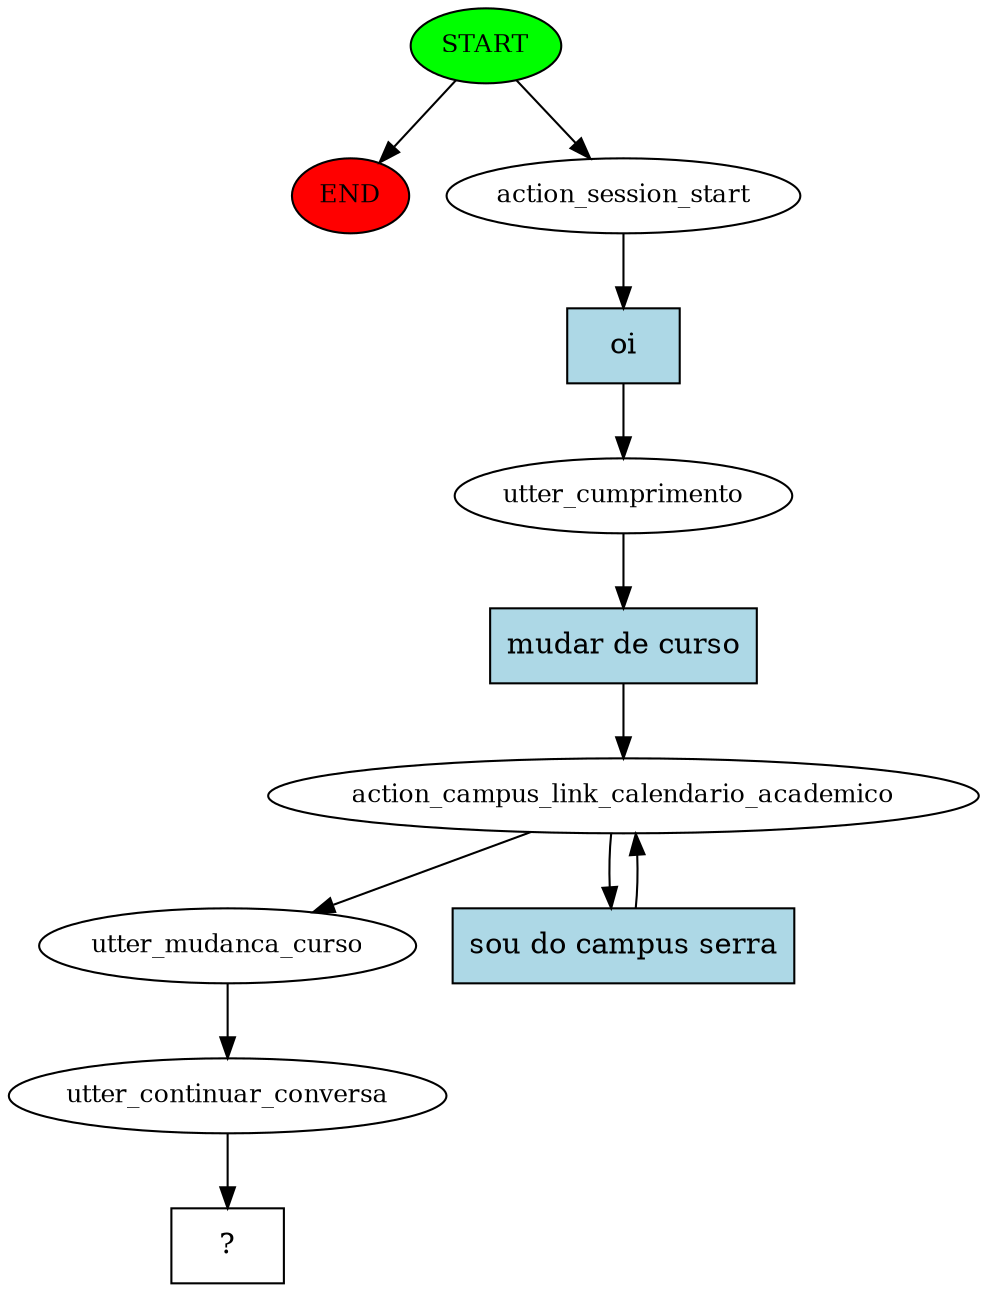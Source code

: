 digraph  {
0 [class="start active", fillcolor=green, fontsize=12, label=START, style=filled];
"-1" [class=end, fillcolor=red, fontsize=12, label=END, style=filled];
1 [class=active, fontsize=12, label=action_session_start];
2 [class=active, fontsize=12, label=utter_cumprimento];
3 [class=active, fontsize=12, label=action_campus_link_calendario_academico];
5 [class=active, fontsize=12, label=utter_mudanca_curso];
6 [class=active, fontsize=12, label=utter_continuar_conversa];
7 [class="intent dashed active", label="  ?  ", shape=rect];
8 [class="intent active", fillcolor=lightblue, label=oi, shape=rect, style=filled];
9 [class="intent active", fillcolor=lightblue, label="mudar de curso", shape=rect, style=filled];
10 [class="intent active", fillcolor=lightblue, label="sou do campus serra", shape=rect, style=filled];
0 -> "-1"  [class="", key=NONE, label=""];
0 -> 1  [class=active, key=NONE, label=""];
1 -> 8  [class=active, key=0];
2 -> 9  [class=active, key=0];
3 -> 5  [class=active, key=NONE, label=""];
3 -> 10  [class=active, key=0];
5 -> 6  [class=active, key=NONE, label=""];
6 -> 7  [class=active, key=NONE, label=""];
8 -> 2  [class=active, key=0];
9 -> 3  [class=active, key=0];
10 -> 3  [class=active, key=0];
}
